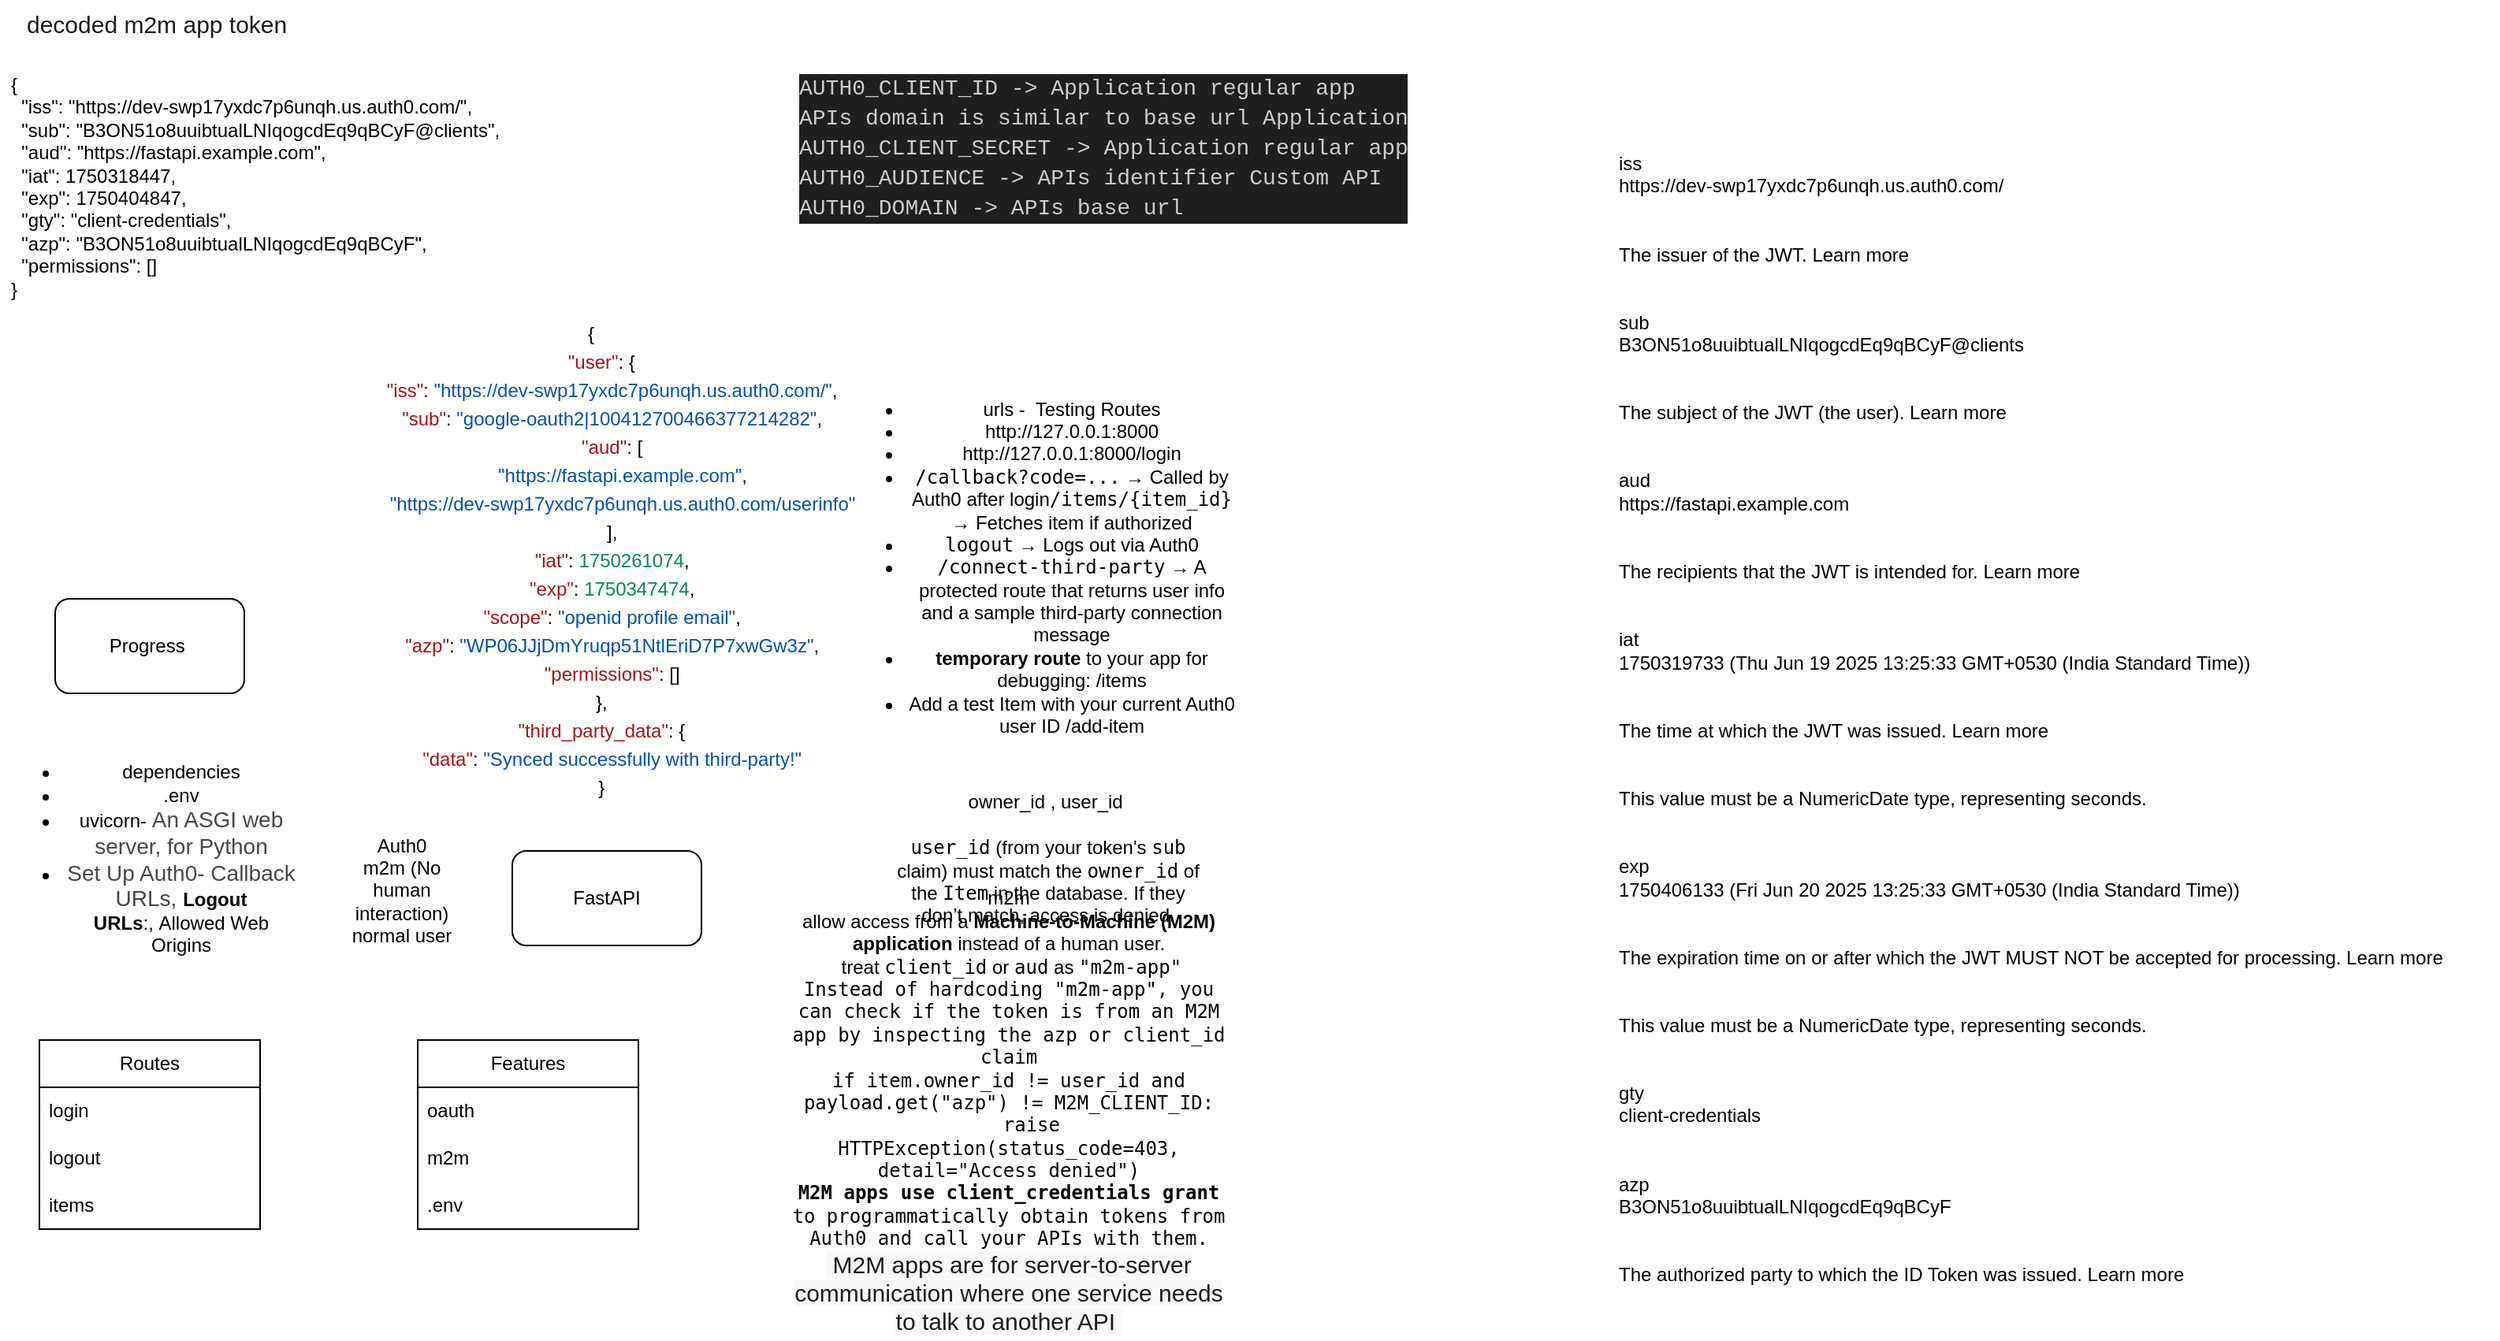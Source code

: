 <mxfile version="27.1.6">
  <diagram name="Page-1" id="0PInJU09BaRdVIsoLGek">
    <mxGraphModel dx="1565" dy="1891" grid="1" gridSize="10" guides="1" tooltips="1" connect="1" arrows="1" fold="1" page="1" pageScale="1" pageWidth="850" pageHeight="1100" math="0" shadow="0">
      <root>
        <mxCell id="0" />
        <mxCell id="1" parent="0" />
        <mxCell id="swQNlO9ceYq4YovFkWLA-1" value="FastAPI" style="rounded=1;whiteSpace=wrap;html=1;" parent="1" vertex="1">
          <mxGeometry x="340" y="240" width="120" height="60" as="geometry" />
        </mxCell>
        <mxCell id="OnNfr3Tfuwk-BKVqUyyl-1" value="Progress&amp;nbsp;" style="rounded=1;whiteSpace=wrap;html=1;" parent="1" vertex="1">
          <mxGeometry x="50" y="80" width="120" height="60" as="geometry" />
        </mxCell>
        <mxCell id="OnNfr3Tfuwk-BKVqUyyl-2" value="Routes" style="swimlane;fontStyle=0;childLayout=stackLayout;horizontal=1;startSize=30;horizontalStack=0;resizeParent=1;resizeParentMax=0;resizeLast=0;collapsible=1;marginBottom=0;whiteSpace=wrap;html=1;" parent="1" vertex="1">
          <mxGeometry x="40" y="360" width="140" height="120" as="geometry" />
        </mxCell>
        <mxCell id="OnNfr3Tfuwk-BKVqUyyl-3" value="login" style="text;strokeColor=none;fillColor=none;align=left;verticalAlign=middle;spacingLeft=4;spacingRight=4;overflow=hidden;points=[[0,0.5],[1,0.5]];portConstraint=eastwest;rotatable=0;whiteSpace=wrap;html=1;" parent="OnNfr3Tfuwk-BKVqUyyl-2" vertex="1">
          <mxGeometry y="30" width="140" height="30" as="geometry" />
        </mxCell>
        <mxCell id="OnNfr3Tfuwk-BKVqUyyl-4" value="logout" style="text;strokeColor=none;fillColor=none;align=left;verticalAlign=middle;spacingLeft=4;spacingRight=4;overflow=hidden;points=[[0,0.5],[1,0.5]];portConstraint=eastwest;rotatable=0;whiteSpace=wrap;html=1;" parent="OnNfr3Tfuwk-BKVqUyyl-2" vertex="1">
          <mxGeometry y="60" width="140" height="30" as="geometry" />
        </mxCell>
        <mxCell id="OnNfr3Tfuwk-BKVqUyyl-5" value="items" style="text;strokeColor=none;fillColor=none;align=left;verticalAlign=middle;spacingLeft=4;spacingRight=4;overflow=hidden;points=[[0,0.5],[1,0.5]];portConstraint=eastwest;rotatable=0;whiteSpace=wrap;html=1;" parent="OnNfr3Tfuwk-BKVqUyyl-2" vertex="1">
          <mxGeometry y="90" width="140" height="30" as="geometry" />
        </mxCell>
        <mxCell id="OnNfr3Tfuwk-BKVqUyyl-6" value="Features" style="swimlane;fontStyle=0;childLayout=stackLayout;horizontal=1;startSize=30;horizontalStack=0;resizeParent=1;resizeParentMax=0;resizeLast=0;collapsible=1;marginBottom=0;whiteSpace=wrap;html=1;" parent="1" vertex="1">
          <mxGeometry x="280" y="360" width="140" height="120" as="geometry" />
        </mxCell>
        <mxCell id="OnNfr3Tfuwk-BKVqUyyl-7" value="oauth" style="text;strokeColor=none;fillColor=none;align=left;verticalAlign=middle;spacingLeft=4;spacingRight=4;overflow=hidden;points=[[0,0.5],[1,0.5]];portConstraint=eastwest;rotatable=0;whiteSpace=wrap;html=1;" parent="OnNfr3Tfuwk-BKVqUyyl-6" vertex="1">
          <mxGeometry y="30" width="140" height="30" as="geometry" />
        </mxCell>
        <mxCell id="OnNfr3Tfuwk-BKVqUyyl-8" value="m2m" style="text;strokeColor=none;fillColor=none;align=left;verticalAlign=middle;spacingLeft=4;spacingRight=4;overflow=hidden;points=[[0,0.5],[1,0.5]];portConstraint=eastwest;rotatable=0;whiteSpace=wrap;html=1;" parent="OnNfr3Tfuwk-BKVqUyyl-6" vertex="1">
          <mxGeometry y="60" width="140" height="30" as="geometry" />
        </mxCell>
        <mxCell id="OnNfr3Tfuwk-BKVqUyyl-9" value=".env" style="text;strokeColor=none;fillColor=none;align=left;verticalAlign=middle;spacingLeft=4;spacingRight=4;overflow=hidden;points=[[0,0.5],[1,0.5]];portConstraint=eastwest;rotatable=0;whiteSpace=wrap;html=1;" parent="OnNfr3Tfuwk-BKVqUyyl-6" vertex="1">
          <mxGeometry y="90" width="140" height="30" as="geometry" />
        </mxCell>
        <mxCell id="OnNfr3Tfuwk-BKVqUyyl-10" value="&lt;div style=&quot;background-color: rgb(255, 255, 254); line-height: 18px; white-space: pre;&quot;&gt;&lt;div&gt;{&lt;/div&gt;&lt;div&gt;&amp;nbsp;&amp;nbsp;&amp;nbsp;&amp;nbsp;&lt;span style=&quot;color: #a31515;&quot;&gt;&quot;user&quot;&lt;/span&gt;:&amp;nbsp;{&lt;/div&gt;&lt;div&gt;&amp;nbsp;&amp;nbsp;&amp;nbsp;&amp;nbsp;&amp;nbsp;&amp;nbsp;&amp;nbsp;&amp;nbsp;&lt;span style=&quot;color: #a31515;&quot;&gt;&quot;iss&quot;&lt;/span&gt;:&amp;nbsp;&lt;span style=&quot;color: #0451a5;&quot;&gt;&quot;https://dev-swp17yxdc7p6unqh.us.auth0.com/&quot;&lt;/span&gt;,&lt;/div&gt;&lt;div&gt;&amp;nbsp;&amp;nbsp;&amp;nbsp;&amp;nbsp;&amp;nbsp;&amp;nbsp;&amp;nbsp;&amp;nbsp;&lt;span style=&quot;color: #a31515;&quot;&gt;&quot;sub&quot;&lt;/span&gt;:&amp;nbsp;&lt;span style=&quot;color: #0451a5;&quot;&gt;&quot;google-oauth2|100412700466377214282&quot;&lt;/span&gt;,&lt;/div&gt;&lt;div&gt;&amp;nbsp;&amp;nbsp;&amp;nbsp;&amp;nbsp;&amp;nbsp;&amp;nbsp;&amp;nbsp;&amp;nbsp;&lt;span style=&quot;color: #a31515;&quot;&gt;&quot;aud&quot;&lt;/span&gt;:&amp;nbsp;[&lt;/div&gt;&lt;div&gt;&amp;nbsp;&amp;nbsp;&amp;nbsp;&amp;nbsp;&amp;nbsp;&amp;nbsp;&amp;nbsp;&amp;nbsp;&amp;nbsp;&amp;nbsp;&amp;nbsp;&amp;nbsp;&lt;span style=&quot;color: #0451a5;&quot;&gt;&quot;https://fastapi.example.com&quot;&lt;/span&gt;,&lt;/div&gt;&lt;div&gt;&amp;nbsp;&amp;nbsp;&amp;nbsp;&amp;nbsp;&amp;nbsp;&amp;nbsp;&amp;nbsp;&amp;nbsp;&amp;nbsp;&amp;nbsp;&amp;nbsp;&amp;nbsp;&lt;span style=&quot;color: #0451a5;&quot;&gt;&quot;https://dev-swp17yxdc7p6unqh.us.auth0.com/userinfo&quot;&lt;/span&gt;&lt;/div&gt;&lt;div&gt;&amp;nbsp;&amp;nbsp;&amp;nbsp;&amp;nbsp;&amp;nbsp;&amp;nbsp;&amp;nbsp;&amp;nbsp;],&lt;/div&gt;&lt;div&gt;&amp;nbsp;&amp;nbsp;&amp;nbsp;&amp;nbsp;&amp;nbsp;&amp;nbsp;&amp;nbsp;&amp;nbsp;&lt;span style=&quot;color: #a31515;&quot;&gt;&quot;iat&quot;&lt;/span&gt;:&amp;nbsp;&lt;span style=&quot;color: #098658;&quot;&gt;1750261074&lt;/span&gt;,&lt;/div&gt;&lt;div&gt;&amp;nbsp;&amp;nbsp;&amp;nbsp;&amp;nbsp;&amp;nbsp;&amp;nbsp;&amp;nbsp;&amp;nbsp;&lt;span style=&quot;color: #a31515;&quot;&gt;&quot;exp&quot;&lt;/span&gt;:&amp;nbsp;&lt;span style=&quot;color: #098658;&quot;&gt;1750347474&lt;/span&gt;,&lt;/div&gt;&lt;div&gt;&amp;nbsp;&amp;nbsp;&amp;nbsp;&amp;nbsp;&amp;nbsp;&amp;nbsp;&amp;nbsp;&amp;nbsp;&lt;span style=&quot;color: #a31515;&quot;&gt;&quot;scope&quot;&lt;/span&gt;:&amp;nbsp;&lt;span style=&quot;color: #0451a5;&quot;&gt;&quot;openid&amp;nbsp;profile&amp;nbsp;email&quot;&lt;/span&gt;,&lt;/div&gt;&lt;div&gt;&amp;nbsp;&amp;nbsp;&amp;nbsp;&amp;nbsp;&amp;nbsp;&amp;nbsp;&amp;nbsp;&amp;nbsp;&lt;span style=&quot;color: #a31515;&quot;&gt;&quot;azp&quot;&lt;/span&gt;:&amp;nbsp;&lt;span style=&quot;color: #0451a5;&quot;&gt;&quot;WP06JJjDmYruqp51NtlEriD7P7xwGw3z&quot;&lt;/span&gt;,&lt;/div&gt;&lt;div&gt;&amp;nbsp;&amp;nbsp;&amp;nbsp;&amp;nbsp;&amp;nbsp;&amp;nbsp;&amp;nbsp;&amp;nbsp;&lt;span style=&quot;color: #a31515;&quot;&gt;&quot;permissions&quot;&lt;/span&gt;:&amp;nbsp;[]&lt;/div&gt;&lt;div&gt;&amp;nbsp;&amp;nbsp;&amp;nbsp;&amp;nbsp;},&lt;/div&gt;&lt;div&gt;&amp;nbsp;&amp;nbsp;&amp;nbsp;&amp;nbsp;&lt;span style=&quot;color: #a31515;&quot;&gt;&quot;third_party_data&quot;&lt;/span&gt;:&amp;nbsp;{&lt;/div&gt;&lt;div&gt;&amp;nbsp;&amp;nbsp;&amp;nbsp;&amp;nbsp;&amp;nbsp;&amp;nbsp;&amp;nbsp;&amp;nbsp;&lt;span style=&quot;color: #a31515;&quot;&gt;&quot;data&quot;&lt;/span&gt;:&amp;nbsp;&lt;span style=&quot;color: #0451a5;&quot;&gt;&quot;Synced&amp;nbsp;successfully&amp;nbsp;with&amp;nbsp;third-party!&quot;&lt;/span&gt;&lt;/div&gt;&lt;div&gt;&amp;nbsp;&amp;nbsp;&amp;nbsp;&amp;nbsp;}&lt;/div&gt;&lt;/div&gt;" style="text;html=1;align=center;verticalAlign=middle;whiteSpace=wrap;rounded=0;" parent="1" vertex="1">
          <mxGeometry x="360" y="40" width="60" height="30" as="geometry" />
        </mxCell>
        <mxCell id="5RDQNVKXc3C1J05CxhvC-2" value="&lt;ul&gt;&lt;li&gt;dependencies&lt;/li&gt;&lt;li&gt;.env&lt;/li&gt;&lt;li&gt;uvicorn-&amp;nbsp;&lt;span style=&quot;background-color: rgb(255, 255, 255); color: rgb(71, 71, 71); font-family: Arial, sans-serif; font-size: 14px; text-align: start;&quot;&gt;An ASGI web server, for Python&lt;/span&gt;&lt;/li&gt;&lt;li&gt;&lt;span style=&quot;background-color: rgb(255, 255, 255); color: rgb(71, 71, 71); font-family: Arial, sans-serif; font-size: 14px; text-align: start;&quot;&gt;Set Up Auth0-&amp;nbsp;Callback URLs,&amp;nbsp;&lt;/span&gt;&lt;strong style=&quot;background-color: transparent; color: light-dark(rgb(0, 0, 0), rgb(255, 255, 255));&quot; data-end=&quot;1365&quot; data-start=&quot;1342&quot;&gt;Logout URLs&lt;/strong&gt;&lt;span style=&quot;background-color: transparent; color: light-dark(rgb(0, 0, 0), rgb(255, 255, 255));&quot;&gt;:,&amp;nbsp;&lt;/span&gt;&lt;span style=&quot;background-color: transparent; color: light-dark(rgb(0, 0, 0), rgb(255, 255, 255));&quot;&gt;Allowed Web Origins&lt;/span&gt;&lt;/li&gt;&lt;/ul&gt;" style="text;html=1;align=center;verticalAlign=middle;whiteSpace=wrap;rounded=0;" parent="1" vertex="1">
          <mxGeometry x="15" y="230" width="190" height="30" as="geometry" />
        </mxCell>
        <mxCell id="5RDQNVKXc3C1J05CxhvC-3" value="&lt;ul&gt;&lt;li&gt;urls -&amp;nbsp; Testing Routes&lt;/li&gt;&lt;li&gt;http://127.0.0.1:8000&lt;/li&gt;&lt;li&gt;http://127.0.0.1:8000/login&lt;/li&gt;&lt;li&gt;&lt;code data-end=&quot;1534&quot; data-start=&quot;1514&quot;&gt;/callback?code=...&lt;/code&gt; → Called by Auth0 after login&lt;code style=&quot;background-color: transparent; color: light-dark(rgb(0, 0, 0), rgb(255, 255, 255));&quot; data-end=&quot;1697&quot; data-start=&quot;1679&quot;&gt;/items/{item_id}&lt;/code&gt;&lt;span style=&quot;background-color: transparent; color: light-dark(rgb(0, 0, 0), rgb(255, 255, 255));&quot;&gt; → Fetches item if authorized&lt;/span&gt;&lt;/li&gt;&lt;li&gt;&lt;code style=&quot;background-color: transparent; color: light-dark(rgb(0, 0, 0), rgb(255, 255, 255));&quot; data-end=&quot;1738&quot; data-start=&quot;1729&quot;&gt;logout&lt;/code&gt;&lt;span style=&quot;background-color: transparent; color: light-dark(rgb(0, 0, 0), rgb(255, 255, 255));&quot;&gt; → Logs out via Auth0&lt;/span&gt;&lt;/li&gt;&lt;li&gt;&lt;code data-end=&quot;1589&quot; data-start=&quot;1567&quot;&gt;/connect-third-party&lt;/code&gt; → A protected route that returns user info and a sample third-party connection message&lt;/li&gt;&lt;li&gt;&lt;strong data-end=&quot;979&quot; data-start=&quot;960&quot;&gt;temporary route&lt;/strong&gt; to your app for debugging: /items&lt;/li&gt;&lt;li&gt;Add a test Item with your current Auth0 user ID /add-item&lt;/li&gt;&lt;/ul&gt;" style="text;html=1;align=center;verticalAlign=middle;whiteSpace=wrap;rounded=0;" parent="1" vertex="1">
          <mxGeometry x="550" y="40" width="250" height="40" as="geometry" />
        </mxCell>
        <mxCell id="5RDQNVKXc3C1J05CxhvC-4" value="owner_id ,&amp;nbsp;user_id&amp;nbsp;&lt;div&gt;&lt;br&gt;&lt;/div&gt;&lt;div&gt;&lt;code data-end=&quot;326&quot; data-start=&quot;317&quot;&gt;user_id&lt;/code&gt; (from your token&#39;s &lt;code data-end=&quot;351&quot; data-start=&quot;346&quot;&gt;sub&lt;/code&gt; claim)&amp;nbsp;&lt;span style=&quot;background-color: transparent; color: light-dark(rgb(0, 0, 0), rgb(255, 255, 255));&quot;&gt;must match the &lt;/span&gt;&lt;code style=&quot;background-color: transparent; color: light-dark(rgb(0, 0, 0), rgb(255, 255, 255));&quot; data-end=&quot;384&quot; data-start=&quot;374&quot;&gt;owner_id&lt;/code&gt;&lt;span style=&quot;background-color: transparent; color: light-dark(rgb(0, 0, 0), rgb(255, 255, 255));&quot;&gt; of the &lt;/span&gt;&lt;code style=&quot;background-color: transparent; color: light-dark(rgb(0, 0, 0), rgb(255, 255, 255));&quot; data-end=&quot;398&quot; data-start=&quot;392&quot;&gt;Item&lt;/code&gt;&lt;span style=&quot;background-color: transparent; color: light-dark(rgb(0, 0, 0), rgb(255, 255, 255));&quot;&gt; in the database. If they don’t match, access is denied.&lt;/span&gt;&lt;/div&gt;" style="text;html=1;align=center;verticalAlign=middle;whiteSpace=wrap;rounded=0;" parent="1" vertex="1">
          <mxGeometry x="580" y="230" width="200" height="30" as="geometry" />
        </mxCell>
        <mxCell id="5RDQNVKXc3C1J05CxhvC-5" value="m2m&lt;div&gt;allow access from a &lt;strong data-end=&quot;178&quot; data-start=&quot;138&quot;&gt;Machine-to-Machine (M2M) application&lt;/strong&gt; instead of a human user.&lt;/div&gt;&lt;div&gt;&amp;nbsp;treat &lt;code data-end=&quot;1234&quot; data-start=&quot;1223&quot;&gt;client_id&lt;/code&gt; or &lt;code data-end=&quot;1243&quot; data-start=&quot;1238&quot;&gt;aud&lt;/code&gt; as &lt;code data-end=&quot;1258&quot; data-start=&quot;1247&quot;&gt;&quot;m2m-app&quot;&lt;/code&gt;&lt;/div&gt;&lt;div&gt;&lt;code data-end=&quot;1258&quot; data-start=&quot;1247&quot;&gt;Instead of hardcoding &lt;code data-end=&quot;1380&quot; data-start=&quot;1369&quot;&gt;&quot;m2m-app&quot;&lt;/code&gt;, you can check if the token is from an M2M app by inspecting the &lt;code data-end=&quot;1451&quot; data-start=&quot;1446&quot;&gt;azp&lt;/code&gt; or &lt;code data-end=&quot;1466&quot; data-start=&quot;1455&quot;&gt;client_id&lt;/code&gt; claim&lt;/code&gt;&lt;/div&gt;&lt;div&gt;&lt;code data-end=&quot;1258&quot; data-start=&quot;1247&quot;&gt;&lt;div&gt;if item.owner_id != user_id and payload.get(&quot;azp&quot;) != M2M_CLIENT_ID:&lt;/div&gt;&lt;div&gt;&amp;nbsp; &amp;nbsp; raise HTTPException(status_code=403, detail=&quot;Access denied&quot;)&lt;/div&gt;&lt;div&gt;&lt;strong data-end=&quot;231&quot; data-start=&quot;188&quot;&gt;M2M apps use &lt;code data-end=&quot;223&quot; data-start=&quot;203&quot;&gt;client_credentials&lt;/code&gt; grant&lt;/strong&gt; to programmatically obtain tokens from Auth0 and call your APIs with them.&lt;/div&gt;&lt;div&gt;&lt;span style=&quot;color: rgb(29, 28, 29); font-family: Slack-Lato, Slack-Fractions, appleLogo, sans-serif; font-size: 15px; font-variant-ligatures: common-ligatures; text-align: left; background-color: rgb(248, 248, 248);&quot;&gt;&amp;nbsp;M2M apps are for server-to-server communication where one service needs to talk to another API&amp;nbsp;&lt;/span&gt;&lt;/div&gt;&lt;/code&gt;&lt;/div&gt;" style="text;html=1;align=center;verticalAlign=middle;whiteSpace=wrap;rounded=0;" parent="1" vertex="1">
          <mxGeometry x="510" y="390" width="290" height="30" as="geometry" />
        </mxCell>
        <UserObject label="{&#xa;  &quot;iss&quot;: &quot;https://dev-swp17yxdc7p6unqh.us.auth0.com/&quot;,&#xa;  &quot;sub&quot;: &quot;B3ON51o8uuibtualLNIqogcdEq9qBCyF@clients&quot;,&#xa;  &quot;aud&quot;: &quot;https://fastapi.example.com&quot;,&#xa;  &quot;iat&quot;: 1750318447,&#xa;  &quot;exp&quot;: 1750404847,&#xa;  &quot;gty&quot;: &quot;client-credentials&quot;,&#xa;  &quot;azp&quot;: &quot;B3ON51o8uuibtualLNIqogcdEq9qBCyF&quot;,&#xa;  &quot;permissions&quot;: []&#xa;}" link="{&#xa;  &quot;iss&quot;: &quot;https://dev-swp17yxdc7p6unqh.us.auth0.com/&quot;,&#xa;  &quot;sub&quot;: &quot;B3ON51o8uuibtualLNIqogcdEq9qBCyF@clients&quot;,&#xa;  &quot;aud&quot;: &quot;https://fastapi.example.com&quot;,&#xa;  &quot;iat&quot;: 1750318447,&#xa;  &quot;exp&quot;: 1750404847,&#xa;  &quot;gty&quot;: &quot;client-credentials&quot;,&#xa;  &quot;azp&quot;: &quot;B3ON51o8uuibtualLNIqogcdEq9qBCyF&quot;,&#xa;  &quot;permissions&quot;: []&#xa;}" id="bUdlqqotUCH89HQharEP-1">
          <mxCell style="text;whiteSpace=wrap;" vertex="1" parent="1">
            <mxGeometry x="20" y="-260" width="340" height="170" as="geometry" />
          </mxCell>
        </UserObject>
        <mxCell id="bUdlqqotUCH89HQharEP-2" value="&lt;span style=&quot;color: rgb(29, 28, 29); font-family: Slack-Lato, Slack-Fractions, appleLogo, sans-serif; font-size: 15px; font-style: normal; font-variant-ligatures: common-ligatures; font-variant-caps: normal; font-weight: 400; letter-spacing: normal; orphans: 2; text-align: left; text-indent: 0px; text-transform: none; widows: 2; word-spacing: 0px; -webkit-text-stroke-width: 0px; white-space: normal; background-color: rgb(255, 255, 255); text-decoration-thickness: initial; text-decoration-style: initial; text-decoration-color: initial; float: none; display: inline !important;&quot;&gt;decoded m2m app token&amp;nbsp;&amp;nbsp;&lt;/span&gt;" style="text;whiteSpace=wrap;html=1;" vertex="1" parent="1">
          <mxGeometry x="30" y="-300" width="360" height="40" as="geometry" />
        </mxCell>
        <mxCell id="bUdlqqotUCH89HQharEP-3" value="&lt;div&gt;Auth0&lt;/div&gt;m2m (No human interaction)&lt;div&gt;normal user&lt;/div&gt;" style="text;html=1;align=center;verticalAlign=middle;whiteSpace=wrap;rounded=0;" vertex="1" parent="1">
          <mxGeometry x="230" y="250" width="80" height="30" as="geometry" />
        </mxCell>
        <mxCell id="bUdlqqotUCH89HQharEP-4" value="&lt;div style=&quot;color: #cccccc;background-color: #1f1f1f;font-family: Consolas, &#39;Courier New&#39;, monospace;font-weight: normal;font-size: 14px;line-height: 19px;white-space: pre;&quot;&gt;&lt;div&gt;&lt;span style=&quot;color: #cccccc;&quot;&gt;AUTH0_CLIENT_ID -&amp;gt; Application regular app&lt;/span&gt;&lt;/div&gt;&lt;div&gt;&lt;span style=&quot;color: #cccccc;&quot;&gt;APIs domain is similar to base url Application&lt;/span&gt;&lt;/div&gt;&lt;div&gt;&lt;span style=&quot;color: #cccccc;&quot;&gt;AUTH0_CLIENT_SECRET -&amp;gt; Application regular app&lt;/span&gt;&lt;/div&gt;&lt;div&gt;&lt;span style=&quot;color: #cccccc;&quot;&gt;AUTH0_AUDIENCE -&amp;gt; APIs identifier Custom API&lt;/span&gt;&lt;/div&gt;&lt;div&gt;&lt;span style=&quot;color: #cccccc;&quot;&gt;AUTH0_DOMAIN -&amp;gt; APIs base url&lt;/span&gt;&lt;/div&gt;&lt;/div&gt;" style="text;whiteSpace=wrap;html=1;" vertex="1" parent="1">
          <mxGeometry x="520" y="-260" width="390" height="120" as="geometry" />
        </mxCell>
        <UserObject label="iss&#xa;https://dev-swp17yxdc7p6unqh.us.auth0.com/&#xa;&#xa;&#xa;The issuer of the JWT. Learn more&#xa;&#xa;&#xa;sub&#xa;B3ON51o8uuibtualLNIqogcdEq9qBCyF@clients&#xa;&#xa;&#xa;The subject of the JWT (the user). Learn more&#xa;&#xa;&#xa;aud&#xa;https://fastapi.example.com&#xa;&#xa;&#xa;The recipients that the JWT is intended for. Learn more&#xa;&#xa;&#xa;iat&#xa;1750319733 (Thu Jun 19 2025 13:25:33 GMT+0530 (India Standard Time))&#xa;&#xa;&#xa;The time at which the JWT was issued. Learn more&#xa;&#xa;&#xa;This value must be a NumericDate type, representing seconds.&#xa;&#xa;&#xa;exp&#xa;1750406133 (Fri Jun 20 2025 13:25:33 GMT+0530 (India Standard Time))&#xa;&#xa;&#xa;The expiration time on or after which the JWT MUST NOT be accepted for processing. Learn more&#xa;&#xa;&#xa;This value must be a NumericDate type, representing seconds.&#xa;&#xa;&#xa;gty&#xa;client-credentials&#xa;&#xa;&#xa;azp&#xa;B3ON51o8uuibtualLNIqogcdEq9qBCyF&#xa;&#xa;&#xa;The authorized party to which the ID Token was issued. Learn more" link="iss&#xa;https://dev-swp17yxdc7p6unqh.us.auth0.com/&#xa;&#xa;&#xa;The issuer of the JWT. Learn more&#xa;&#xa;&#xa;sub&#xa;B3ON51o8uuibtualLNIqogcdEq9qBCyF@clients&#xa;&#xa;&#xa;The subject of the JWT (the user). Learn more&#xa;&#xa;&#xa;aud&#xa;https://fastapi.example.com&#xa;&#xa;&#xa;The recipients that the JWT is intended for. Learn more&#xa;&#xa;&#xa;iat&#xa;1750319733 (Thu Jun 19 2025 13:25:33 GMT+0530 (India Standard Time))&#xa;&#xa;&#xa;The time at which the JWT was issued. Learn more&#xa;&#xa;&#xa;This value must be a NumericDate type, representing seconds.&#xa;&#xa;&#xa;exp&#xa;1750406133 (Fri Jun 20 2025 13:25:33 GMT+0530 (India Standard Time))&#xa;&#xa;&#xa;The expiration time on or after which the JWT MUST NOT be accepted for processing. Learn more&#xa;&#xa;&#xa;This value must be a NumericDate type, representing seconds.&#xa;&#xa;&#xa;gty&#xa;client-credentials&#xa;&#xa;&#xa;azp&#xa;B3ON51o8uuibtualLNIqogcdEq9qBCyF&#xa;&#xa;&#xa;The authorized party to which the ID Token was issued. Learn more" id="bUdlqqotUCH89HQharEP-5">
          <mxCell style="text;whiteSpace=wrap;" vertex="1" parent="1">
            <mxGeometry x="1040" y="-210" width="560" height="760" as="geometry" />
          </mxCell>
        </UserObject>
      </root>
    </mxGraphModel>
  </diagram>
</mxfile>
